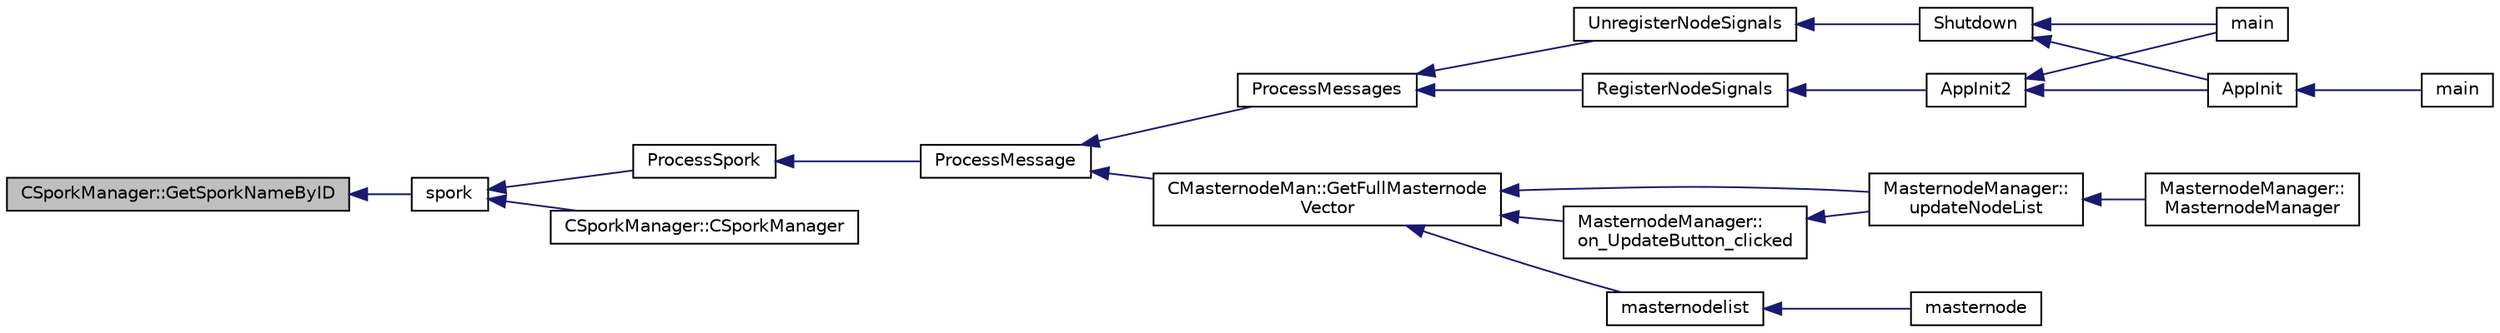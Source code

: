 digraph "CSporkManager::GetSporkNameByID"
{
  edge [fontname="Helvetica",fontsize="10",labelfontname="Helvetica",labelfontsize="10"];
  node [fontname="Helvetica",fontsize="10",shape=record];
  rankdir="LR";
  Node188 [label="CSporkManager::GetSporkNameByID",height=0.2,width=0.4,color="black", fillcolor="grey75", style="filled", fontcolor="black"];
  Node188 -> Node189 [dir="back",color="midnightblue",fontsize="10",style="solid",fontname="Helvetica"];
  Node189 [label="spork",height=0.2,width=0.4,color="black", fillcolor="white", style="filled",URL="$db/d48/rpcmisc_8cpp.html#a8dcc7f3e5749bbd1dad163b85d0abdcb"];
  Node189 -> Node190 [dir="back",color="midnightblue",fontsize="10",style="solid",fontname="Helvetica"];
  Node190 [label="ProcessSpork",height=0.2,width=0.4,color="black", fillcolor="white", style="filled",URL="$d0/d24/spork_8h.html#a3f9c24c1f4c012152fb4422ca981610a"];
  Node190 -> Node191 [dir="back",color="midnightblue",fontsize="10",style="solid",fontname="Helvetica"];
  Node191 [label="ProcessMessage",height=0.2,width=0.4,color="black", fillcolor="white", style="filled",URL="$df/d0a/main_8cpp.html#a8ba92b1a4bce3c835e887a9073d17d8e"];
  Node191 -> Node192 [dir="back",color="midnightblue",fontsize="10",style="solid",fontname="Helvetica"];
  Node192 [label="ProcessMessages",height=0.2,width=0.4,color="black", fillcolor="white", style="filled",URL="$d4/dbf/main_8h.html#a196f9318f02448b85b28d612698934fd"];
  Node192 -> Node193 [dir="back",color="midnightblue",fontsize="10",style="solid",fontname="Helvetica"];
  Node193 [label="RegisterNodeSignals",height=0.2,width=0.4,color="black", fillcolor="white", style="filled",URL="$d4/dbf/main_8h.html#ab02615ff65f91d69f8d786ec900baa8a",tooltip="Register with a network node to receive its signals. "];
  Node193 -> Node194 [dir="back",color="midnightblue",fontsize="10",style="solid",fontname="Helvetica"];
  Node194 [label="AppInit2",height=0.2,width=0.4,color="black", fillcolor="white", style="filled",URL="$d8/dc0/init_8h.html#a1a4c1bfbf6ba1db77e988b89b9cadfd3",tooltip="Initialize ion. "];
  Node194 -> Node195 [dir="back",color="midnightblue",fontsize="10",style="solid",fontname="Helvetica"];
  Node195 [label="AppInit",height=0.2,width=0.4,color="black", fillcolor="white", style="filled",URL="$d4/d35/iond_8cpp.html#ac59316b767e6984e1285f0531275286b"];
  Node195 -> Node196 [dir="back",color="midnightblue",fontsize="10",style="solid",fontname="Helvetica"];
  Node196 [label="main",height=0.2,width=0.4,color="black", fillcolor="white", style="filled",URL="$d4/d35/iond_8cpp.html#a0ddf1224851353fc92bfbff6f499fa97"];
  Node194 -> Node197 [dir="back",color="midnightblue",fontsize="10",style="solid",fontname="Helvetica"];
  Node197 [label="main",height=0.2,width=0.4,color="black", fillcolor="white", style="filled",URL="$d5/d2d/ion_8cpp.html#a0ddf1224851353fc92bfbff6f499fa97"];
  Node192 -> Node198 [dir="back",color="midnightblue",fontsize="10",style="solid",fontname="Helvetica"];
  Node198 [label="UnregisterNodeSignals",height=0.2,width=0.4,color="black", fillcolor="white", style="filled",URL="$d4/dbf/main_8h.html#a3ef0cc6e9d9d6435ee2a5569244d6ebd",tooltip="Unregister a network node. "];
  Node198 -> Node199 [dir="back",color="midnightblue",fontsize="10",style="solid",fontname="Helvetica"];
  Node199 [label="Shutdown",height=0.2,width=0.4,color="black", fillcolor="white", style="filled",URL="$d8/dc0/init_8h.html#ac5f038c2b480cf9ef5e19e3eba8dbaf9"];
  Node199 -> Node195 [dir="back",color="midnightblue",fontsize="10",style="solid",fontname="Helvetica"];
  Node199 -> Node197 [dir="back",color="midnightblue",fontsize="10",style="solid",fontname="Helvetica"];
  Node191 -> Node200 [dir="back",color="midnightblue",fontsize="10",style="solid",fontname="Helvetica"];
  Node200 [label="CMasternodeMan::GetFullMasternode\lVector",height=0.2,width=0.4,color="black", fillcolor="white", style="filled",URL="$dc/d6b/class_c_masternode_man.html#ab39e213a7601e1bef2eba1d5d63206f5"];
  Node200 -> Node201 [dir="back",color="midnightblue",fontsize="10",style="solid",fontname="Helvetica"];
  Node201 [label="MasternodeManager::\lupdateNodeList",height=0.2,width=0.4,color="black", fillcolor="white", style="filled",URL="$d9/d70/class_masternode_manager.html#a5485a8bd6ccf673027165cc1207dfae9"];
  Node201 -> Node202 [dir="back",color="midnightblue",fontsize="10",style="solid",fontname="Helvetica"];
  Node202 [label="MasternodeManager::\lMasternodeManager",height=0.2,width=0.4,color="black", fillcolor="white", style="filled",URL="$d9/d70/class_masternode_manager.html#ad18cb99065e056e6b791e2356de826bf"];
  Node200 -> Node203 [dir="back",color="midnightblue",fontsize="10",style="solid",fontname="Helvetica"];
  Node203 [label="MasternodeManager::\lon_UpdateButton_clicked",height=0.2,width=0.4,color="black", fillcolor="white", style="filled",URL="$d9/d70/class_masternode_manager.html#ae8d07b4d869e3eb09fe1be445eff0430"];
  Node203 -> Node201 [dir="back",color="midnightblue",fontsize="10",style="solid",fontname="Helvetica"];
  Node200 -> Node204 [dir="back",color="midnightblue",fontsize="10",style="solid",fontname="Helvetica"];
  Node204 [label="masternodelist",height=0.2,width=0.4,color="black", fillcolor="white", style="filled",URL="$d5/d6b/rpcstashedsend_8cpp.html#a3a7ed7e37f21eb2912afc6e776f7236c"];
  Node204 -> Node205 [dir="back",color="midnightblue",fontsize="10",style="solid",fontname="Helvetica"];
  Node205 [label="masternode",height=0.2,width=0.4,color="black", fillcolor="white", style="filled",URL="$d5/d6b/rpcstashedsend_8cpp.html#a30609e443aeb47c29ed0878d16b1b5e1"];
  Node189 -> Node206 [dir="back",color="midnightblue",fontsize="10",style="solid",fontname="Helvetica"];
  Node206 [label="CSporkManager::CSporkManager",height=0.2,width=0.4,color="black", fillcolor="white", style="filled",URL="$d2/d5e/class_c_spork_manager.html#af25ba284196ede7288bc9855e7f8a8a5"];
}
